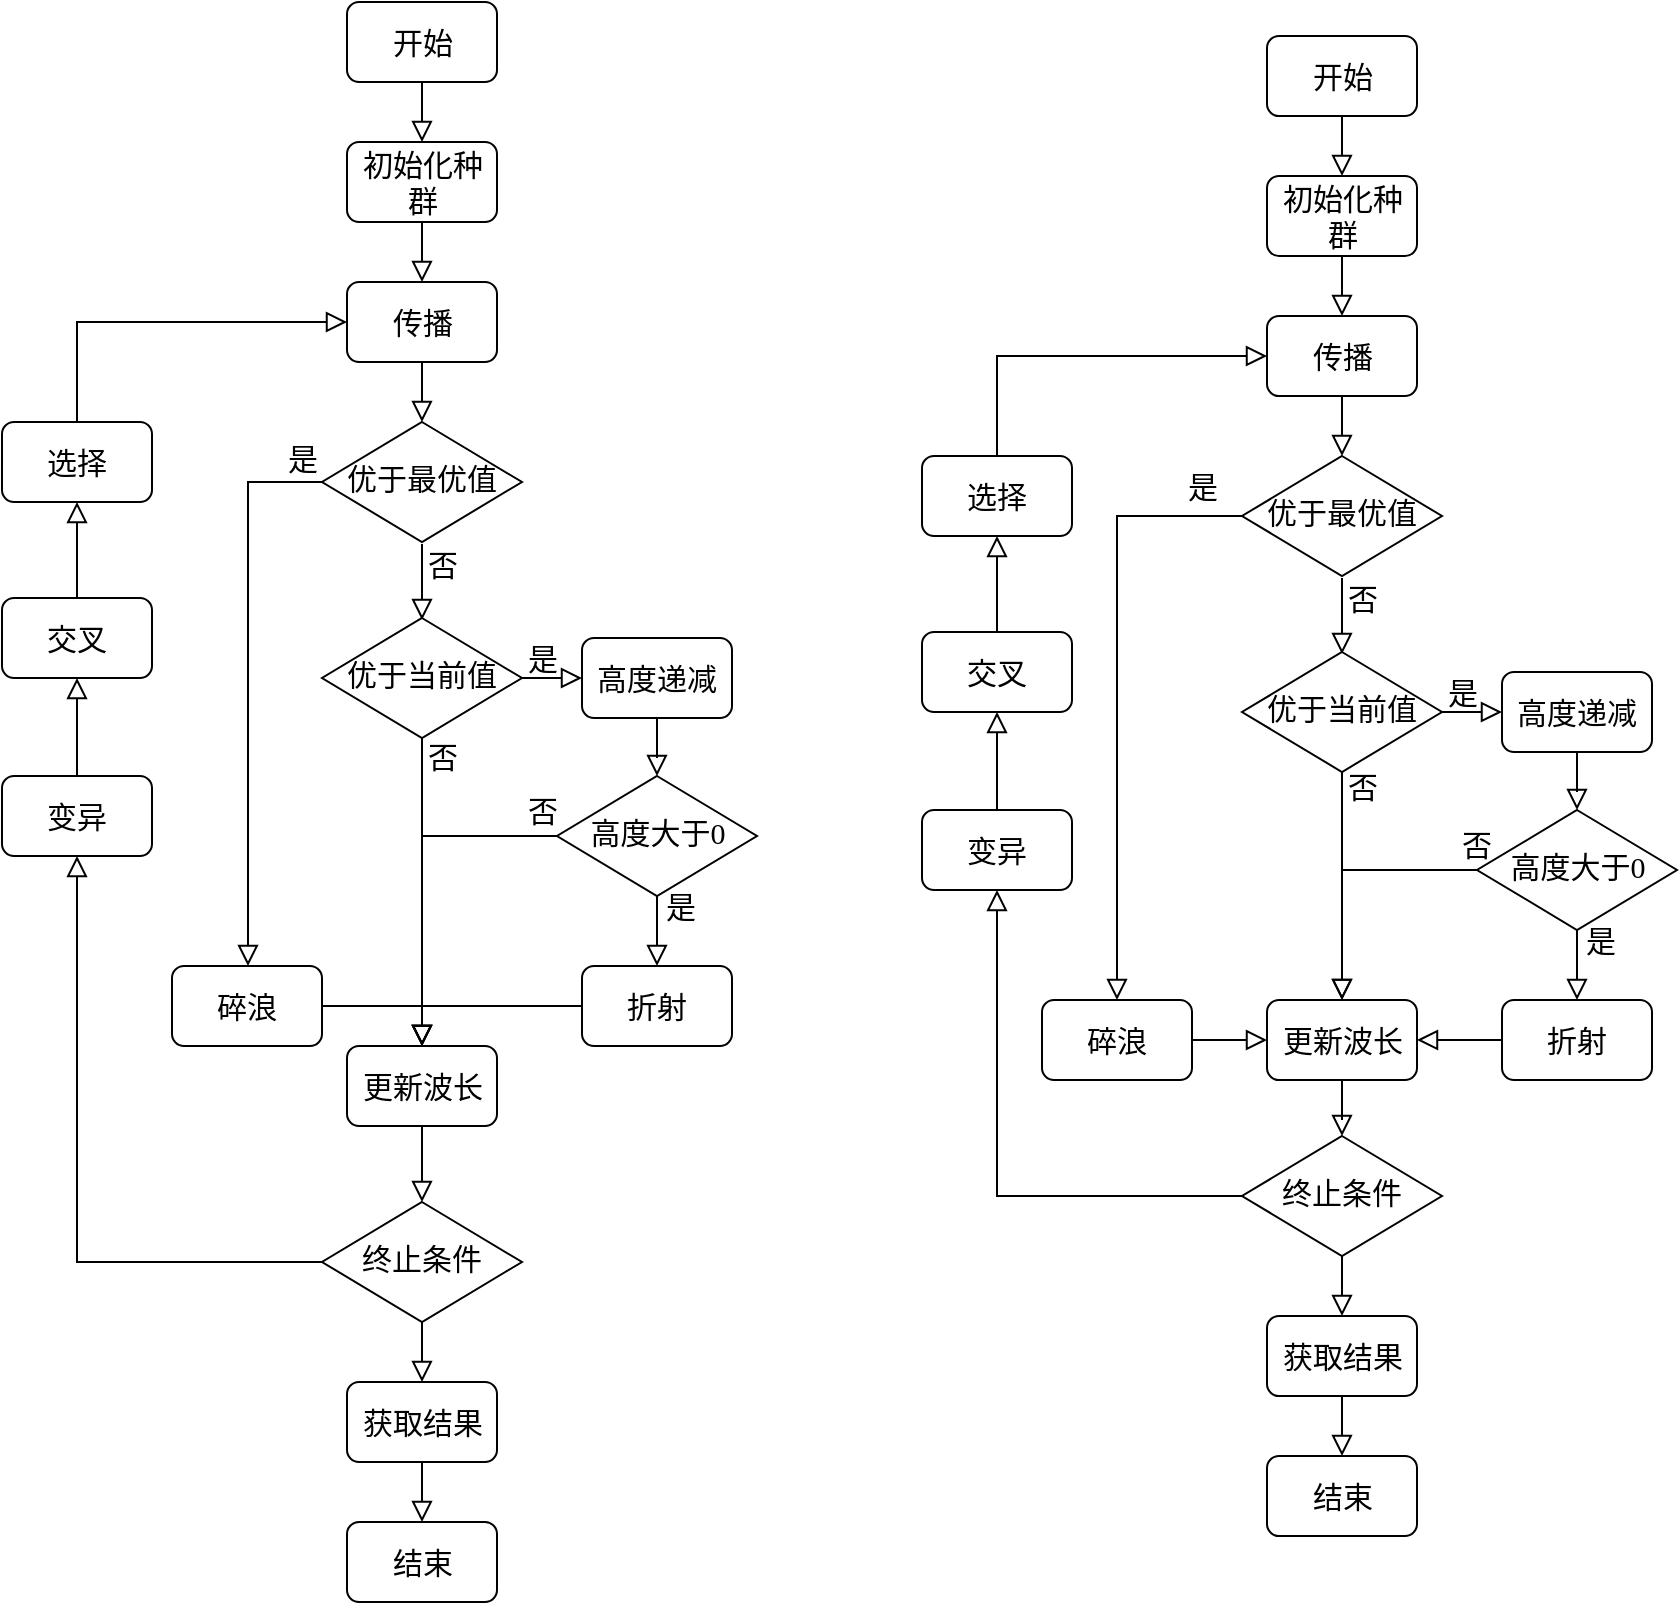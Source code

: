 <mxfile version="16.5.1" type="device"><diagram id="C5RBs43oDa-KdzZeNtuy" name="Page-1"><mxGraphModel dx="1402" dy="997" grid="1" gridSize="10" guides="1" tooltips="1" connect="1" arrows="1" fold="1" page="1" pageScale="1" pageWidth="827" pageHeight="1169" math="0" shadow="0"><root><mxCell id="WIyWlLk6GJQsqaUBKTNV-0"/><mxCell id="WIyWlLk6GJQsqaUBKTNV-1" parent="WIyWlLk6GJQsqaUBKTNV-0"/><mxCell id="WIyWlLk6GJQsqaUBKTNV-2" value="" style="rounded=0;html=1;jettySize=auto;orthogonalLoop=1;fontSize=15;endArrow=block;endFill=0;endSize=8;strokeWidth=1;shadow=0;labelBackgroundColor=none;edgeStyle=orthogonalEdgeStyle;fontFamily=宋体-简;" parent="WIyWlLk6GJQsqaUBKTNV-1" source="WIyWlLk6GJQsqaUBKTNV-3" target="WIyWlLk6GJQsqaUBKTNV-6" edge="1"><mxGeometry relative="1" as="geometry"/></mxCell><mxCell id="WIyWlLk6GJQsqaUBKTNV-3" value="传播" style="rounded=1;whiteSpace=wrap;html=1;fontSize=15;glass=0;strokeWidth=1;shadow=0;fontFamily=宋体-简;" parent="WIyWlLk6GJQsqaUBKTNV-1" vertex="1"><mxGeometry x="372.5" y="180" width="75" height="40" as="geometry"/></mxCell><mxCell id="WIyWlLk6GJQsqaUBKTNV-4" value="否" style="rounded=0;html=1;jettySize=auto;orthogonalLoop=1;fontSize=15;endArrow=block;endFill=0;endSize=8;strokeWidth=1;shadow=0;labelBackgroundColor=none;edgeStyle=orthogonalEdgeStyle;fontFamily=宋体-简;" parent="WIyWlLk6GJQsqaUBKTNV-1" edge="1"><mxGeometry x="-0.5" y="10" relative="1" as="geometry"><mxPoint as="offset"/><mxPoint x="410" y="311" as="sourcePoint"/><mxPoint x="410" y="349" as="targetPoint"/></mxGeometry></mxCell><mxCell id="doYVOVJwL7GiBLuPnZqZ-9" style="edgeStyle=orthogonalEdgeStyle;rounded=0;orthogonalLoop=1;jettySize=auto;html=1;endArrow=block;endFill=0;endSize=8;strokeColor=#000000;fontFamily=宋体-简;fontSize=15;" edge="1" parent="WIyWlLk6GJQsqaUBKTNV-1" source="WIyWlLk6GJQsqaUBKTNV-6" target="doYVOVJwL7GiBLuPnZqZ-8"><mxGeometry relative="1" as="geometry"><Array as="points"><mxPoint x="323" y="280"/></Array></mxGeometry></mxCell><mxCell id="doYVOVJwL7GiBLuPnZqZ-10" value="是" style="edgeLabel;html=1;align=center;verticalAlign=middle;resizable=0;points=[];fontFamily=宋体-简;fontSize=15;" vertex="1" connectable="0" parent="doYVOVJwL7GiBLuPnZqZ-9"><mxGeometry x="-0.703" y="2" relative="1" as="geometry"><mxPoint x="25" y="-17" as="offset"/></mxGeometry></mxCell><mxCell id="WIyWlLk6GJQsqaUBKTNV-6" value="优于最优值" style="rhombus;whiteSpace=wrap;html=1;shadow=0;fontFamily=宋体-简;fontSize=15;align=center;strokeWidth=1;spacing=6;spacingTop=-4;" parent="WIyWlLk6GJQsqaUBKTNV-1" vertex="1"><mxGeometry x="360" y="250" width="100" height="60" as="geometry"/></mxCell><mxCell id="WIyWlLk6GJQsqaUBKTNV-8" value="否" style="rounded=0;html=1;jettySize=auto;orthogonalLoop=1;fontSize=15;endArrow=block;endFill=0;endSize=8;strokeWidth=1;shadow=0;labelBackgroundColor=none;edgeStyle=orthogonalEdgeStyle;fontFamily=宋体-简;" parent="WIyWlLk6GJQsqaUBKTNV-1" source="WIyWlLk6GJQsqaUBKTNV-10" target="WIyWlLk6GJQsqaUBKTNV-11" edge="1"><mxGeometry x="-0.889" y="10" relative="1" as="geometry"><mxPoint as="offset"/></mxGeometry></mxCell><mxCell id="WIyWlLk6GJQsqaUBKTNV-9" value="是" style="edgeStyle=orthogonalEdgeStyle;rounded=0;html=1;jettySize=auto;orthogonalLoop=1;fontSize=15;endArrow=block;endFill=0;endSize=8;strokeWidth=1;shadow=0;labelBackgroundColor=none;fontFamily=宋体-简;" parent="WIyWlLk6GJQsqaUBKTNV-1" source="WIyWlLk6GJQsqaUBKTNV-10" target="WIyWlLk6GJQsqaUBKTNV-12" edge="1"><mxGeometry x="-0.6" y="10" relative="1" as="geometry"><mxPoint as="offset"/></mxGeometry></mxCell><mxCell id="WIyWlLk6GJQsqaUBKTNV-10" value="优于当前值" style="rhombus;whiteSpace=wrap;html=1;shadow=0;fontFamily=宋体-简;fontSize=15;align=center;strokeWidth=1;spacing=6;spacingTop=-4;" parent="WIyWlLk6GJQsqaUBKTNV-1" vertex="1"><mxGeometry x="360" y="348" width="100" height="60" as="geometry"/></mxCell><mxCell id="doYVOVJwL7GiBLuPnZqZ-17" value="" style="edgeStyle=orthogonalEdgeStyle;rounded=0;orthogonalLoop=1;jettySize=auto;html=1;endArrow=block;endFill=0;endSize=8;strokeColor=#000000;fontFamily=宋体-简;fontSize=15;" edge="1" parent="WIyWlLk6GJQsqaUBKTNV-1" source="WIyWlLk6GJQsqaUBKTNV-11" target="doYVOVJwL7GiBLuPnZqZ-16"><mxGeometry relative="1" as="geometry"/></mxCell><mxCell id="WIyWlLk6GJQsqaUBKTNV-11" value="更新波长" style="rounded=1;whiteSpace=wrap;html=1;fontSize=15;glass=0;strokeWidth=1;shadow=0;fontFamily=宋体-简;" parent="WIyWlLk6GJQsqaUBKTNV-1" vertex="1"><mxGeometry x="372.5" y="562" width="75" height="40" as="geometry"/></mxCell><mxCell id="doYVOVJwL7GiBLuPnZqZ-5" value="" style="edgeStyle=orthogonalEdgeStyle;rounded=0;orthogonalLoop=1;jettySize=auto;html=1;endArrow=block;endFill=0;endSize=8;strokeColor=#000000;fontFamily=宋体-简;fontSize=15;" edge="1" parent="WIyWlLk6GJQsqaUBKTNV-1" source="WIyWlLk6GJQsqaUBKTNV-12" target="doYVOVJwL7GiBLuPnZqZ-4"><mxGeometry relative="1" as="geometry"/></mxCell><mxCell id="WIyWlLk6GJQsqaUBKTNV-12" value="高度递减" style="rounded=1;whiteSpace=wrap;html=1;fontSize=15;glass=0;strokeWidth=1;shadow=0;fontFamily=宋体-简;" parent="WIyWlLk6GJQsqaUBKTNV-1" vertex="1"><mxGeometry x="490" y="358" width="75" height="40" as="geometry"/></mxCell><mxCell id="doYVOVJwL7GiBLuPnZqZ-1" value="" style="edgeStyle=orthogonalEdgeStyle;rounded=0;orthogonalLoop=1;jettySize=auto;html=1;endArrow=block;endFill=0;endSize=8;fontFamily=宋体-简;fontSize=15;" edge="1" parent="WIyWlLk6GJQsqaUBKTNV-1" source="doYVOVJwL7GiBLuPnZqZ-0" target="WIyWlLk6GJQsqaUBKTNV-3"><mxGeometry relative="1" as="geometry"/></mxCell><mxCell id="doYVOVJwL7GiBLuPnZqZ-0" value="初始化种群" style="rounded=1;whiteSpace=wrap;html=1;fontSize=15;glass=0;strokeWidth=1;shadow=0;fontFamily=宋体-简;" vertex="1" parent="WIyWlLk6GJQsqaUBKTNV-1"><mxGeometry x="372.5" y="110" width="75" height="40" as="geometry"/></mxCell><mxCell id="doYVOVJwL7GiBLuPnZqZ-3" value="" style="edgeStyle=orthogonalEdgeStyle;rounded=0;orthogonalLoop=1;jettySize=auto;html=1;endArrow=block;endFill=0;endSize=8;strokeColor=#000000;fontFamily=宋体-简;fontSize=15;" edge="1" parent="WIyWlLk6GJQsqaUBKTNV-1" source="doYVOVJwL7GiBLuPnZqZ-2" target="doYVOVJwL7GiBLuPnZqZ-0"><mxGeometry relative="1" as="geometry"/></mxCell><mxCell id="doYVOVJwL7GiBLuPnZqZ-2" value="开始" style="rounded=1;whiteSpace=wrap;html=1;fontSize=15;glass=0;strokeWidth=1;shadow=0;fontFamily=宋体-简;" vertex="1" parent="WIyWlLk6GJQsqaUBKTNV-1"><mxGeometry x="372.5" y="40" width="75" height="40" as="geometry"/></mxCell><mxCell id="doYVOVJwL7GiBLuPnZqZ-7" value="" style="edgeStyle=orthogonalEdgeStyle;rounded=0;orthogonalLoop=1;jettySize=auto;html=1;endArrow=block;endFill=0;endSize=8;strokeColor=#000000;fontFamily=宋体-简;fontSize=15;" edge="1" parent="WIyWlLk6GJQsqaUBKTNV-1" source="doYVOVJwL7GiBLuPnZqZ-4" target="doYVOVJwL7GiBLuPnZqZ-6"><mxGeometry relative="1" as="geometry"/></mxCell><mxCell id="doYVOVJwL7GiBLuPnZqZ-14" value="是" style="edgeLabel;html=1;align=center;verticalAlign=middle;resizable=0;points=[];fontFamily=宋体-简;fontSize=15;" vertex="1" connectable="0" parent="doYVOVJwL7GiBLuPnZqZ-7"><mxGeometry x="-0.25" y="1" relative="1" as="geometry"><mxPoint x="10" y="-12" as="offset"/></mxGeometry></mxCell><mxCell id="doYVOVJwL7GiBLuPnZqZ-13" style="edgeStyle=orthogonalEdgeStyle;rounded=0;orthogonalLoop=1;jettySize=auto;html=1;entryX=0.5;entryY=0;entryDx=0;entryDy=0;endArrow=block;endFill=0;endSize=8;strokeColor=#000000;fontFamily=宋体-简;fontSize=15;" edge="1" parent="WIyWlLk6GJQsqaUBKTNV-1" source="doYVOVJwL7GiBLuPnZqZ-4" target="WIyWlLk6GJQsqaUBKTNV-11"><mxGeometry relative="1" as="geometry"/></mxCell><mxCell id="doYVOVJwL7GiBLuPnZqZ-15" value="否" style="edgeLabel;html=1;align=center;verticalAlign=middle;resizable=0;points=[];fontFamily=宋体-简;fontSize=15;" vertex="1" connectable="0" parent="doYVOVJwL7GiBLuPnZqZ-13"><mxGeometry x="-0.648" y="2" relative="1" as="geometry"><mxPoint x="23" y="-15" as="offset"/></mxGeometry></mxCell><mxCell id="doYVOVJwL7GiBLuPnZqZ-4" value="高度大于0" style="rhombus;whiteSpace=wrap;html=1;shadow=0;fontFamily=宋体-简;fontSize=15;align=center;strokeWidth=1;spacing=6;spacingTop=-4;" vertex="1" parent="WIyWlLk6GJQsqaUBKTNV-1"><mxGeometry x="477.5" y="427" width="100" height="60" as="geometry"/></mxCell><mxCell id="doYVOVJwL7GiBLuPnZqZ-12" style="edgeStyle=orthogonalEdgeStyle;rounded=0;orthogonalLoop=1;jettySize=auto;html=1;entryX=0.5;entryY=0;entryDx=0;entryDy=0;endArrow=block;endFill=0;endSize=8;strokeColor=#000000;fontFamily=宋体-简;fontSize=15;" edge="1" parent="WIyWlLk6GJQsqaUBKTNV-1" source="doYVOVJwL7GiBLuPnZqZ-6" target="WIyWlLk6GJQsqaUBKTNV-11"><mxGeometry relative="1" as="geometry"/></mxCell><mxCell id="doYVOVJwL7GiBLuPnZqZ-6" value="折射" style="rounded=1;whiteSpace=wrap;html=1;fontSize=15;glass=0;strokeWidth=1;shadow=0;fontFamily=宋体-简;" vertex="1" parent="WIyWlLk6GJQsqaUBKTNV-1"><mxGeometry x="490" y="522" width="75" height="40" as="geometry"/></mxCell><mxCell id="doYVOVJwL7GiBLuPnZqZ-24" style="edgeStyle=orthogonalEdgeStyle;rounded=0;orthogonalLoop=1;jettySize=auto;html=1;entryX=0.5;entryY=0;entryDx=0;entryDy=0;endArrow=block;endFill=0;endSize=8;strokeColor=#000000;fontFamily=宋体-简;fontSize=15;" edge="1" parent="WIyWlLk6GJQsqaUBKTNV-1" source="doYVOVJwL7GiBLuPnZqZ-8" target="WIyWlLk6GJQsqaUBKTNV-11"><mxGeometry relative="1" as="geometry"/></mxCell><mxCell id="doYVOVJwL7GiBLuPnZqZ-8" value="碎浪" style="rounded=1;whiteSpace=wrap;html=1;fontSize=15;glass=0;strokeWidth=1;shadow=0;fontFamily=宋体-简;" vertex="1" parent="WIyWlLk6GJQsqaUBKTNV-1"><mxGeometry x="285" y="522" width="75" height="40" as="geometry"/></mxCell><mxCell id="doYVOVJwL7GiBLuPnZqZ-20" value="" style="edgeStyle=orthogonalEdgeStyle;rounded=0;orthogonalLoop=1;jettySize=auto;html=1;endArrow=block;endFill=0;endSize=8;strokeColor=#000000;fontFamily=宋体-简;fontSize=15;" edge="1" parent="WIyWlLk6GJQsqaUBKTNV-1" source="doYVOVJwL7GiBLuPnZqZ-16" target="doYVOVJwL7GiBLuPnZqZ-19"><mxGeometry relative="1" as="geometry"/></mxCell><mxCell id="doYVOVJwL7GiBLuPnZqZ-32" style="edgeStyle=orthogonalEdgeStyle;rounded=0;orthogonalLoop=1;jettySize=auto;html=1;entryX=0.5;entryY=1;entryDx=0;entryDy=0;fontFamily=宋体-简;fontSize=15;endArrow=block;endFill=0;endSize=8;strokeColor=#000000;" edge="1" parent="WIyWlLk6GJQsqaUBKTNV-1" source="doYVOVJwL7GiBLuPnZqZ-16" target="doYVOVJwL7GiBLuPnZqZ-28"><mxGeometry relative="1" as="geometry"/></mxCell><mxCell id="doYVOVJwL7GiBLuPnZqZ-16" value="终止条件" style="rhombus;whiteSpace=wrap;html=1;shadow=0;fontFamily=宋体-简;fontSize=15;align=center;strokeWidth=1;spacing=6;spacingTop=-4;" vertex="1" parent="WIyWlLk6GJQsqaUBKTNV-1"><mxGeometry x="360" y="640" width="100" height="60" as="geometry"/></mxCell><mxCell id="doYVOVJwL7GiBLuPnZqZ-22" value="" style="edgeStyle=orthogonalEdgeStyle;rounded=0;orthogonalLoop=1;jettySize=auto;html=1;endArrow=block;endFill=0;endSize=8;strokeColor=#000000;fontFamily=宋体-简;fontSize=15;" edge="1" parent="WIyWlLk6GJQsqaUBKTNV-1" source="doYVOVJwL7GiBLuPnZqZ-19" target="doYVOVJwL7GiBLuPnZqZ-21"><mxGeometry relative="1" as="geometry"/></mxCell><mxCell id="doYVOVJwL7GiBLuPnZqZ-19" value="获取结果" style="rounded=1;whiteSpace=wrap;html=1;fontSize=15;glass=0;strokeWidth=1;shadow=0;fontFamily=宋体-简;" vertex="1" parent="WIyWlLk6GJQsqaUBKTNV-1"><mxGeometry x="372.5" y="730" width="75" height="40" as="geometry"/></mxCell><mxCell id="doYVOVJwL7GiBLuPnZqZ-21" value="结束" style="rounded=1;whiteSpace=wrap;html=1;fontSize=15;glass=0;strokeWidth=1;shadow=0;fontFamily=宋体-简;" vertex="1" parent="WIyWlLk6GJQsqaUBKTNV-1"><mxGeometry x="372.5" y="800" width="75" height="40" as="geometry"/></mxCell><mxCell id="doYVOVJwL7GiBLuPnZqZ-33" style="edgeStyle=orthogonalEdgeStyle;rounded=0;orthogonalLoop=1;jettySize=auto;html=1;entryX=0;entryY=0.5;entryDx=0;entryDy=0;fontFamily=宋体-简;fontSize=15;endArrow=block;endFill=0;endSize=8;strokeColor=#000000;" edge="1" parent="WIyWlLk6GJQsqaUBKTNV-1" source="doYVOVJwL7GiBLuPnZqZ-26" target="WIyWlLk6GJQsqaUBKTNV-3"><mxGeometry relative="1" as="geometry"><Array as="points"><mxPoint x="238" y="200"/></Array></mxGeometry></mxCell><mxCell id="doYVOVJwL7GiBLuPnZqZ-26" value="选择" style="rounded=1;whiteSpace=wrap;html=1;fontSize=15;glass=0;strokeWidth=1;shadow=0;fontFamily=宋体-简;" vertex="1" parent="WIyWlLk6GJQsqaUBKTNV-1"><mxGeometry x="200" y="250" width="75" height="40" as="geometry"/></mxCell><mxCell id="doYVOVJwL7GiBLuPnZqZ-31" style="edgeStyle=orthogonalEdgeStyle;rounded=0;orthogonalLoop=1;jettySize=auto;html=1;entryX=0.5;entryY=1;entryDx=0;entryDy=0;fontFamily=宋体-简;fontSize=15;endArrow=block;endFill=0;endSize=8;strokeColor=#000000;" edge="1" parent="WIyWlLk6GJQsqaUBKTNV-1" source="doYVOVJwL7GiBLuPnZqZ-27" target="doYVOVJwL7GiBLuPnZqZ-26"><mxGeometry relative="1" as="geometry"/></mxCell><mxCell id="doYVOVJwL7GiBLuPnZqZ-27" value="交叉" style="rounded=1;whiteSpace=wrap;html=1;fontSize=15;glass=0;strokeWidth=1;shadow=0;fontFamily=宋体-简;" vertex="1" parent="WIyWlLk6GJQsqaUBKTNV-1"><mxGeometry x="200" y="338" width="75" height="40" as="geometry"/></mxCell><mxCell id="doYVOVJwL7GiBLuPnZqZ-30" style="edgeStyle=orthogonalEdgeStyle;rounded=0;orthogonalLoop=1;jettySize=auto;html=1;entryX=0.5;entryY=1;entryDx=0;entryDy=0;fontFamily=宋体-简;fontSize=15;endArrow=block;endFill=0;endSize=8;strokeColor=#000000;" edge="1" parent="WIyWlLk6GJQsqaUBKTNV-1" source="doYVOVJwL7GiBLuPnZqZ-28" target="doYVOVJwL7GiBLuPnZqZ-27"><mxGeometry relative="1" as="geometry"/></mxCell><mxCell id="doYVOVJwL7GiBLuPnZqZ-28" value="变异" style="rounded=1;whiteSpace=wrap;html=1;fontSize=15;glass=0;strokeWidth=1;shadow=0;fontFamily=宋体-简;" vertex="1" parent="WIyWlLk6GJQsqaUBKTNV-1"><mxGeometry x="200" y="427" width="75" height="40" as="geometry"/></mxCell><mxCell id="doYVOVJwL7GiBLuPnZqZ-34" value="" style="rounded=0;html=1;jettySize=auto;orthogonalLoop=1;fontSize=15;endArrow=block;endFill=0;endSize=8;strokeWidth=1;shadow=0;labelBackgroundColor=none;edgeStyle=orthogonalEdgeStyle;fontFamily=宋体-简;" edge="1" parent="WIyWlLk6GJQsqaUBKTNV-1" source="doYVOVJwL7GiBLuPnZqZ-35" target="doYVOVJwL7GiBLuPnZqZ-39"><mxGeometry relative="1" as="geometry"/></mxCell><mxCell id="doYVOVJwL7GiBLuPnZqZ-35" value="传播" style="rounded=1;whiteSpace=wrap;html=1;fontSize=15;glass=0;strokeWidth=1;shadow=0;fontFamily=宋体-简;" vertex="1" parent="WIyWlLk6GJQsqaUBKTNV-1"><mxGeometry x="832.5" y="197" width="75" height="40" as="geometry"/></mxCell><mxCell id="doYVOVJwL7GiBLuPnZqZ-36" value="否" style="rounded=0;html=1;jettySize=auto;orthogonalLoop=1;fontSize=15;endArrow=block;endFill=0;endSize=8;strokeWidth=1;shadow=0;labelBackgroundColor=none;edgeStyle=orthogonalEdgeStyle;fontFamily=宋体-简;" edge="1" parent="WIyWlLk6GJQsqaUBKTNV-1"><mxGeometry x="-0.5" y="10" relative="1" as="geometry"><mxPoint as="offset"/><mxPoint x="870" y="328" as="sourcePoint"/><mxPoint x="870" y="366" as="targetPoint"/></mxGeometry></mxCell><mxCell id="doYVOVJwL7GiBLuPnZqZ-37" style="edgeStyle=orthogonalEdgeStyle;rounded=0;orthogonalLoop=1;jettySize=auto;html=1;endArrow=block;endFill=0;endSize=8;strokeColor=#000000;fontFamily=宋体-简;fontSize=15;entryX=0.5;entryY=0;entryDx=0;entryDy=0;" edge="1" parent="WIyWlLk6GJQsqaUBKTNV-1" source="doYVOVJwL7GiBLuPnZqZ-39" target="doYVOVJwL7GiBLuPnZqZ-59"><mxGeometry relative="1" as="geometry"><Array as="points"><mxPoint x="758" y="297"/></Array></mxGeometry></mxCell><mxCell id="doYVOVJwL7GiBLuPnZqZ-38" value="是" style="edgeLabel;html=1;align=center;verticalAlign=middle;resizable=0;points=[];fontFamily=宋体-简;fontSize=15;" vertex="1" connectable="0" parent="doYVOVJwL7GiBLuPnZqZ-37"><mxGeometry x="-0.703" y="2" relative="1" as="geometry"><mxPoint x="25" y="-17" as="offset"/></mxGeometry></mxCell><mxCell id="doYVOVJwL7GiBLuPnZqZ-39" value="优于最优值" style="rhombus;whiteSpace=wrap;html=1;shadow=0;fontFamily=宋体-简;fontSize=15;align=center;strokeWidth=1;spacing=6;spacingTop=-4;" vertex="1" parent="WIyWlLk6GJQsqaUBKTNV-1"><mxGeometry x="820" y="267" width="100" height="60" as="geometry"/></mxCell><mxCell id="doYVOVJwL7GiBLuPnZqZ-40" value="否" style="rounded=0;html=1;jettySize=auto;orthogonalLoop=1;fontSize=15;endArrow=block;endFill=0;endSize=8;strokeWidth=1;shadow=0;labelBackgroundColor=none;edgeStyle=orthogonalEdgeStyle;fontFamily=宋体-简;" edge="1" parent="WIyWlLk6GJQsqaUBKTNV-1" source="doYVOVJwL7GiBLuPnZqZ-42" target="doYVOVJwL7GiBLuPnZqZ-44"><mxGeometry x="-0.889" y="10" relative="1" as="geometry"><mxPoint as="offset"/></mxGeometry></mxCell><mxCell id="doYVOVJwL7GiBLuPnZqZ-41" value="是" style="edgeStyle=orthogonalEdgeStyle;rounded=0;html=1;jettySize=auto;orthogonalLoop=1;fontSize=15;endArrow=block;endFill=0;endSize=8;strokeWidth=1;shadow=0;labelBackgroundColor=none;fontFamily=宋体-简;" edge="1" parent="WIyWlLk6GJQsqaUBKTNV-1" source="doYVOVJwL7GiBLuPnZqZ-42" target="doYVOVJwL7GiBLuPnZqZ-46"><mxGeometry x="-0.6" y="10" relative="1" as="geometry"><mxPoint as="offset"/></mxGeometry></mxCell><mxCell id="doYVOVJwL7GiBLuPnZqZ-42" value="优于当前值" style="rhombus;whiteSpace=wrap;html=1;shadow=0;fontFamily=宋体-简;fontSize=15;align=center;strokeWidth=1;spacing=6;spacingTop=-4;" vertex="1" parent="WIyWlLk6GJQsqaUBKTNV-1"><mxGeometry x="820" y="365" width="100" height="60" as="geometry"/></mxCell><mxCell id="doYVOVJwL7GiBLuPnZqZ-43" value="" style="edgeStyle=orthogonalEdgeStyle;rounded=0;orthogonalLoop=1;jettySize=auto;html=1;endArrow=block;endFill=0;endSize=8;strokeColor=#000000;fontFamily=宋体-简;fontSize=15;" edge="1" parent="WIyWlLk6GJQsqaUBKTNV-1" source="doYVOVJwL7GiBLuPnZqZ-44" target="doYVOVJwL7GiBLuPnZqZ-62"><mxGeometry relative="1" as="geometry"/></mxCell><mxCell id="doYVOVJwL7GiBLuPnZqZ-44" value="更新波长" style="rounded=1;whiteSpace=wrap;html=1;fontSize=15;glass=0;strokeWidth=1;shadow=0;fontFamily=宋体-简;" vertex="1" parent="WIyWlLk6GJQsqaUBKTNV-1"><mxGeometry x="832.5" y="539" width="75" height="40" as="geometry"/></mxCell><mxCell id="doYVOVJwL7GiBLuPnZqZ-45" value="" style="edgeStyle=orthogonalEdgeStyle;rounded=0;orthogonalLoop=1;jettySize=auto;html=1;endArrow=block;endFill=0;endSize=8;strokeColor=#000000;fontFamily=宋体-简;fontSize=15;" edge="1" parent="WIyWlLk6GJQsqaUBKTNV-1" source="doYVOVJwL7GiBLuPnZqZ-46" target="doYVOVJwL7GiBLuPnZqZ-55"><mxGeometry relative="1" as="geometry"/></mxCell><mxCell id="doYVOVJwL7GiBLuPnZqZ-46" value="高度递减" style="rounded=1;whiteSpace=wrap;html=1;fontSize=15;glass=0;strokeWidth=1;shadow=0;fontFamily=宋体-简;" vertex="1" parent="WIyWlLk6GJQsqaUBKTNV-1"><mxGeometry x="950" y="375" width="75" height="40" as="geometry"/></mxCell><mxCell id="doYVOVJwL7GiBLuPnZqZ-47" value="" style="edgeStyle=orthogonalEdgeStyle;rounded=0;orthogonalLoop=1;jettySize=auto;html=1;endArrow=block;endFill=0;endSize=8;fontFamily=宋体-简;fontSize=15;" edge="1" parent="WIyWlLk6GJQsqaUBKTNV-1" source="doYVOVJwL7GiBLuPnZqZ-48" target="doYVOVJwL7GiBLuPnZqZ-35"><mxGeometry relative="1" as="geometry"/></mxCell><mxCell id="doYVOVJwL7GiBLuPnZqZ-48" value="初始化种群" style="rounded=1;whiteSpace=wrap;html=1;fontSize=15;glass=0;strokeWidth=1;shadow=0;fontFamily=宋体-简;" vertex="1" parent="WIyWlLk6GJQsqaUBKTNV-1"><mxGeometry x="832.5" y="127" width="75" height="40" as="geometry"/></mxCell><mxCell id="doYVOVJwL7GiBLuPnZqZ-49" value="" style="edgeStyle=orthogonalEdgeStyle;rounded=0;orthogonalLoop=1;jettySize=auto;html=1;endArrow=block;endFill=0;endSize=8;strokeColor=#000000;fontFamily=宋体-简;fontSize=15;" edge="1" parent="WIyWlLk6GJQsqaUBKTNV-1" source="doYVOVJwL7GiBLuPnZqZ-50" target="doYVOVJwL7GiBLuPnZqZ-48"><mxGeometry relative="1" as="geometry"/></mxCell><mxCell id="doYVOVJwL7GiBLuPnZqZ-50" value="开始" style="rounded=1;whiteSpace=wrap;html=1;fontSize=15;glass=0;strokeWidth=1;shadow=0;fontFamily=宋体-简;" vertex="1" parent="WIyWlLk6GJQsqaUBKTNV-1"><mxGeometry x="832.5" y="57" width="75" height="40" as="geometry"/></mxCell><mxCell id="doYVOVJwL7GiBLuPnZqZ-51" value="" style="edgeStyle=orthogonalEdgeStyle;rounded=0;orthogonalLoop=1;jettySize=auto;html=1;endArrow=block;endFill=0;endSize=8;strokeColor=#000000;fontFamily=宋体-简;fontSize=15;" edge="1" parent="WIyWlLk6GJQsqaUBKTNV-1" source="doYVOVJwL7GiBLuPnZqZ-55" target="doYVOVJwL7GiBLuPnZqZ-57"><mxGeometry relative="1" as="geometry"/></mxCell><mxCell id="doYVOVJwL7GiBLuPnZqZ-52" value="是" style="edgeLabel;html=1;align=center;verticalAlign=middle;resizable=0;points=[];fontFamily=宋体-简;fontSize=15;" vertex="1" connectable="0" parent="doYVOVJwL7GiBLuPnZqZ-51"><mxGeometry x="-0.25" y="1" relative="1" as="geometry"><mxPoint x="10" y="-12" as="offset"/></mxGeometry></mxCell><mxCell id="doYVOVJwL7GiBLuPnZqZ-53" style="edgeStyle=orthogonalEdgeStyle;rounded=0;orthogonalLoop=1;jettySize=auto;html=1;entryX=0.5;entryY=0;entryDx=0;entryDy=0;endArrow=block;endFill=0;endSize=8;strokeColor=#000000;fontFamily=宋体-简;fontSize=15;" edge="1" parent="WIyWlLk6GJQsqaUBKTNV-1" source="doYVOVJwL7GiBLuPnZqZ-55" target="doYVOVJwL7GiBLuPnZqZ-44"><mxGeometry relative="1" as="geometry"/></mxCell><mxCell id="doYVOVJwL7GiBLuPnZqZ-54" value="否" style="edgeLabel;html=1;align=center;verticalAlign=middle;resizable=0;points=[];fontFamily=宋体-简;fontSize=15;" vertex="1" connectable="0" parent="doYVOVJwL7GiBLuPnZqZ-53"><mxGeometry x="-0.648" y="2" relative="1" as="geometry"><mxPoint x="23" y="-15" as="offset"/></mxGeometry></mxCell><mxCell id="doYVOVJwL7GiBLuPnZqZ-55" value="高度大于0" style="rhombus;whiteSpace=wrap;html=1;shadow=0;fontFamily=宋体-简;fontSize=15;align=center;strokeWidth=1;spacing=6;spacingTop=-4;" vertex="1" parent="WIyWlLk6GJQsqaUBKTNV-1"><mxGeometry x="937.5" y="444" width="100" height="60" as="geometry"/></mxCell><mxCell id="doYVOVJwL7GiBLuPnZqZ-73" value="" style="edgeStyle=orthogonalEdgeStyle;rounded=0;orthogonalLoop=1;jettySize=auto;html=1;fontFamily=宋体-简;fontSize=15;endArrow=block;endFill=0;endSize=8;strokeColor=#000000;" edge="1" parent="WIyWlLk6GJQsqaUBKTNV-1" source="doYVOVJwL7GiBLuPnZqZ-57" target="doYVOVJwL7GiBLuPnZqZ-44"><mxGeometry relative="1" as="geometry"/></mxCell><mxCell id="doYVOVJwL7GiBLuPnZqZ-57" value="折射" style="rounded=1;whiteSpace=wrap;html=1;fontSize=15;glass=0;strokeWidth=1;shadow=0;fontFamily=宋体-简;" vertex="1" parent="WIyWlLk6GJQsqaUBKTNV-1"><mxGeometry x="950" y="539" width="75" height="40" as="geometry"/></mxCell><mxCell id="doYVOVJwL7GiBLuPnZqZ-72" value="" style="edgeStyle=orthogonalEdgeStyle;rounded=0;orthogonalLoop=1;jettySize=auto;html=1;fontFamily=宋体-简;fontSize=15;endArrow=block;endFill=0;endSize=8;strokeColor=#000000;" edge="1" parent="WIyWlLk6GJQsqaUBKTNV-1" source="doYVOVJwL7GiBLuPnZqZ-59" target="doYVOVJwL7GiBLuPnZqZ-44"><mxGeometry relative="1" as="geometry"/></mxCell><mxCell id="doYVOVJwL7GiBLuPnZqZ-59" value="碎浪" style="rounded=1;whiteSpace=wrap;html=1;fontSize=15;glass=0;strokeWidth=1;shadow=0;fontFamily=宋体-简;" vertex="1" parent="WIyWlLk6GJQsqaUBKTNV-1"><mxGeometry x="720" y="539" width="75" height="40" as="geometry"/></mxCell><mxCell id="doYVOVJwL7GiBLuPnZqZ-60" value="" style="edgeStyle=orthogonalEdgeStyle;rounded=0;orthogonalLoop=1;jettySize=auto;html=1;endArrow=block;endFill=0;endSize=8;strokeColor=#000000;fontFamily=宋体-简;fontSize=15;" edge="1" parent="WIyWlLk6GJQsqaUBKTNV-1" source="doYVOVJwL7GiBLuPnZqZ-62" target="doYVOVJwL7GiBLuPnZqZ-64"><mxGeometry relative="1" as="geometry"/></mxCell><mxCell id="doYVOVJwL7GiBLuPnZqZ-61" style="edgeStyle=orthogonalEdgeStyle;rounded=0;orthogonalLoop=1;jettySize=auto;html=1;entryX=0.5;entryY=1;entryDx=0;entryDy=0;fontFamily=宋体-简;fontSize=15;endArrow=block;endFill=0;endSize=8;strokeColor=#000000;" edge="1" parent="WIyWlLk6GJQsqaUBKTNV-1" source="doYVOVJwL7GiBLuPnZqZ-62" target="doYVOVJwL7GiBLuPnZqZ-71"><mxGeometry relative="1" as="geometry"/></mxCell><mxCell id="doYVOVJwL7GiBLuPnZqZ-62" value="终止条件" style="rhombus;whiteSpace=wrap;html=1;shadow=0;fontFamily=宋体-简;fontSize=15;align=center;strokeWidth=1;spacing=6;spacingTop=-4;" vertex="1" parent="WIyWlLk6GJQsqaUBKTNV-1"><mxGeometry x="820" y="607" width="100" height="60" as="geometry"/></mxCell><mxCell id="doYVOVJwL7GiBLuPnZqZ-63" value="" style="edgeStyle=orthogonalEdgeStyle;rounded=0;orthogonalLoop=1;jettySize=auto;html=1;endArrow=block;endFill=0;endSize=8;strokeColor=#000000;fontFamily=宋体-简;fontSize=15;" edge="1" parent="WIyWlLk6GJQsqaUBKTNV-1" source="doYVOVJwL7GiBLuPnZqZ-64" target="doYVOVJwL7GiBLuPnZqZ-65"><mxGeometry relative="1" as="geometry"/></mxCell><mxCell id="doYVOVJwL7GiBLuPnZqZ-64" value="获取结果" style="rounded=1;whiteSpace=wrap;html=1;fontSize=15;glass=0;strokeWidth=1;shadow=0;fontFamily=宋体-简;" vertex="1" parent="WIyWlLk6GJQsqaUBKTNV-1"><mxGeometry x="832.5" y="697" width="75" height="40" as="geometry"/></mxCell><mxCell id="doYVOVJwL7GiBLuPnZqZ-65" value="结束" style="rounded=1;whiteSpace=wrap;html=1;fontSize=15;glass=0;strokeWidth=1;shadow=0;fontFamily=宋体-简;" vertex="1" parent="WIyWlLk6GJQsqaUBKTNV-1"><mxGeometry x="832.5" y="767" width="75" height="40" as="geometry"/></mxCell><mxCell id="doYVOVJwL7GiBLuPnZqZ-66" style="edgeStyle=orthogonalEdgeStyle;rounded=0;orthogonalLoop=1;jettySize=auto;html=1;entryX=0;entryY=0.5;entryDx=0;entryDy=0;fontFamily=宋体-简;fontSize=15;endArrow=block;endFill=0;endSize=8;strokeColor=#000000;" edge="1" parent="WIyWlLk6GJQsqaUBKTNV-1" source="doYVOVJwL7GiBLuPnZqZ-67" target="doYVOVJwL7GiBLuPnZqZ-35"><mxGeometry relative="1" as="geometry"><Array as="points"><mxPoint x="698" y="217"/></Array></mxGeometry></mxCell><mxCell id="doYVOVJwL7GiBLuPnZqZ-67" value="选择" style="rounded=1;whiteSpace=wrap;html=1;fontSize=15;glass=0;strokeWidth=1;shadow=0;fontFamily=宋体-简;" vertex="1" parent="WIyWlLk6GJQsqaUBKTNV-1"><mxGeometry x="660" y="267" width="75" height="40" as="geometry"/></mxCell><mxCell id="doYVOVJwL7GiBLuPnZqZ-68" style="edgeStyle=orthogonalEdgeStyle;rounded=0;orthogonalLoop=1;jettySize=auto;html=1;entryX=0.5;entryY=1;entryDx=0;entryDy=0;fontFamily=宋体-简;fontSize=15;endArrow=block;endFill=0;endSize=8;strokeColor=#000000;" edge="1" parent="WIyWlLk6GJQsqaUBKTNV-1" source="doYVOVJwL7GiBLuPnZqZ-69" target="doYVOVJwL7GiBLuPnZqZ-67"><mxGeometry relative="1" as="geometry"/></mxCell><mxCell id="doYVOVJwL7GiBLuPnZqZ-69" value="交叉" style="rounded=1;whiteSpace=wrap;html=1;fontSize=15;glass=0;strokeWidth=1;shadow=0;fontFamily=宋体-简;" vertex="1" parent="WIyWlLk6GJQsqaUBKTNV-1"><mxGeometry x="660" y="355" width="75" height="40" as="geometry"/></mxCell><mxCell id="doYVOVJwL7GiBLuPnZqZ-70" style="edgeStyle=orthogonalEdgeStyle;rounded=0;orthogonalLoop=1;jettySize=auto;html=1;entryX=0.5;entryY=1;entryDx=0;entryDy=0;fontFamily=宋体-简;fontSize=15;endArrow=block;endFill=0;endSize=8;strokeColor=#000000;" edge="1" parent="WIyWlLk6GJQsqaUBKTNV-1" source="doYVOVJwL7GiBLuPnZqZ-71" target="doYVOVJwL7GiBLuPnZqZ-69"><mxGeometry relative="1" as="geometry"/></mxCell><mxCell id="doYVOVJwL7GiBLuPnZqZ-71" value="变异" style="rounded=1;whiteSpace=wrap;html=1;fontSize=15;glass=0;strokeWidth=1;shadow=0;fontFamily=宋体-简;" vertex="1" parent="WIyWlLk6GJQsqaUBKTNV-1"><mxGeometry x="660" y="444" width="75" height="40" as="geometry"/></mxCell></root></mxGraphModel></diagram></mxfile>